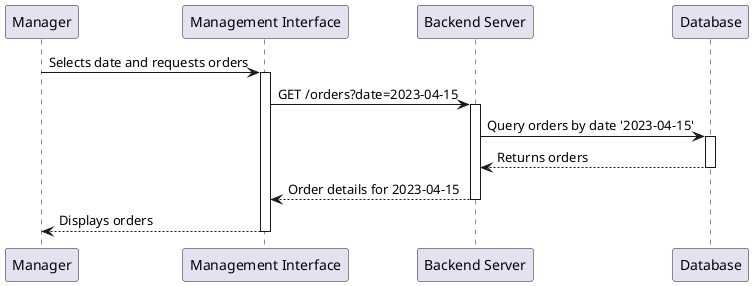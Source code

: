 @startuml
participant Manager as M
participant "Management Interface" as MI
participant "Backend Server" as BS
participant "Database" as DB

M -> MI: Selects date and requests orders
activate MI
MI -> BS: GET /orders?date=2023-04-15
activate BS
BS -> DB: Query orders by date '2023-04-15'
activate DB
DB --> BS: Returns orders
deactivate DB
BS --> MI: Order details for 2023-04-15
deactivate BS
MI --> M: Displays orders
deactivate MI
@enduml